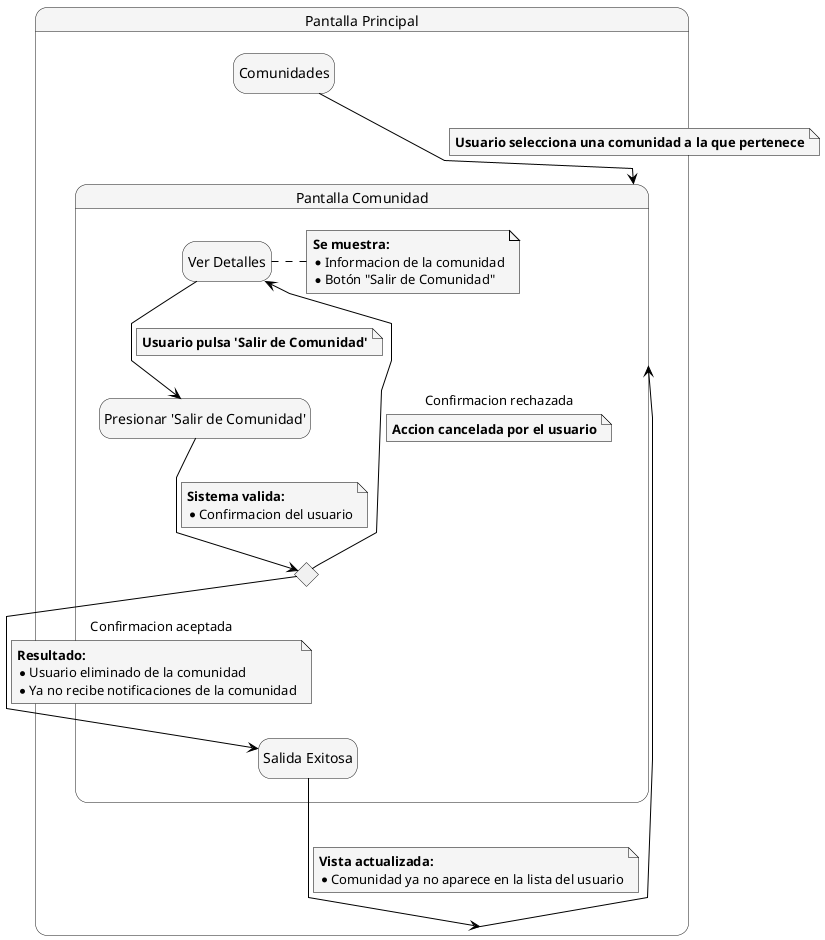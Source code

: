 @startuml Salir_De_Comunidad
skinparam {
    NoteBackgroundColor #whiteSmoke
    NoteBorderColor #black
    linetype polyline
}

skinparam state {
    BackgroundColor #whiteSmoke
    ArrowColor black
}

hide empty description

state PantallaPrincipal as "Pantalla Principal" {
    state Comunidades
    Comunidades -down-> PantallaComunidad
    note on link
        <b>Usuario selecciona una comunidad a la que pertenece</b>
    end note
}

PantallaPrincipal --> PantallaComunidad

state PantallaComunidad as "Pantalla Comunidad" {
    state VerDetallesComunidad as "Ver Detalles"
    note right of VerDetallesComunidad
        <b>Se muestra:</b>
        * Informacion de la comunidad
        * Botón "Salir de Comunidad"
    end note

    state PresionarSalir as "Presionar 'Salir de Comunidad'"
    state ConfirmarSalida <<choice>>
    state SalidaExitosa as "Salida Exitosa"

    VerDetallesComunidad -down-> PresionarSalir
    note on link
        <b>Usuario pulsa 'Salir de Comunidad'</b>
    end note

    PresionarSalir -down-> ConfirmarSalida
    note on link
        <b>Sistema valida:</b>
        * Confirmacion del usuario
    end note

    ConfirmarSalida -down-> SalidaExitosa : Confirmacion aceptada
    note on link
        <b>Resultado:</b>
        * Usuario eliminado de la comunidad
        * Ya no recibe notificaciones de la comunidad
    end note

    ConfirmarSalida -up-> VerDetallesComunidad : Confirmacion rechazada
    note on link
        <b>Accion cancelada por el usuario</b>
    end note

    SalidaExitosa -down-> PantallaPrincipal
    note on link
        <b>Vista actualizada:</b>
        * Comunidad ya no aparece en la lista del usuario
    end note
}


@enduml
